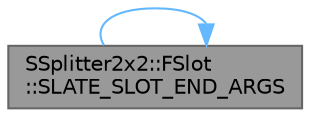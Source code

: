 digraph "SSplitter2x2::FSlot::SLATE_SLOT_END_ARGS"
{
 // INTERACTIVE_SVG=YES
 // LATEX_PDF_SIZE
  bgcolor="transparent";
  edge [fontname=Helvetica,fontsize=10,labelfontname=Helvetica,labelfontsize=10];
  node [fontname=Helvetica,fontsize=10,shape=box,height=0.2,width=0.4];
  rankdir="LR";
  Node1 [id="Node000001",label="SSplitter2x2::FSlot\l::SLATE_SLOT_END_ARGS",height=0.2,width=0.4,color="gray40", fillcolor="grey60", style="filled", fontcolor="black",tooltip="Sets the percentage attribute."];
  Node1 -> Node1 [id="edge1_Node000001_Node000001",color="steelblue1",style="solid",tooltip=" "];
}
